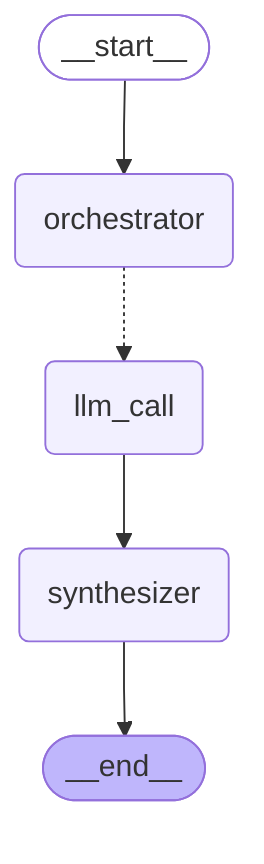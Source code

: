 ---
config:
  flowchart:
    curve: linear
---
graph TD;
	__start__([<p>__start__</p>]):::first
	orchestrator(orchestrator)
	llm_call(llm_call)
	synthesizer(synthesizer)
	__end__([<p>__end__</p>]):::last
	__start__ --> orchestrator;
	llm_call --> synthesizer;
	synthesizer --> __end__;
	orchestrator -.-> llm_call;
	classDef default fill:#f2f0ff,line-height:1.2
	classDef first fill-opacity:0
	classDef last fill:#bfb6fc